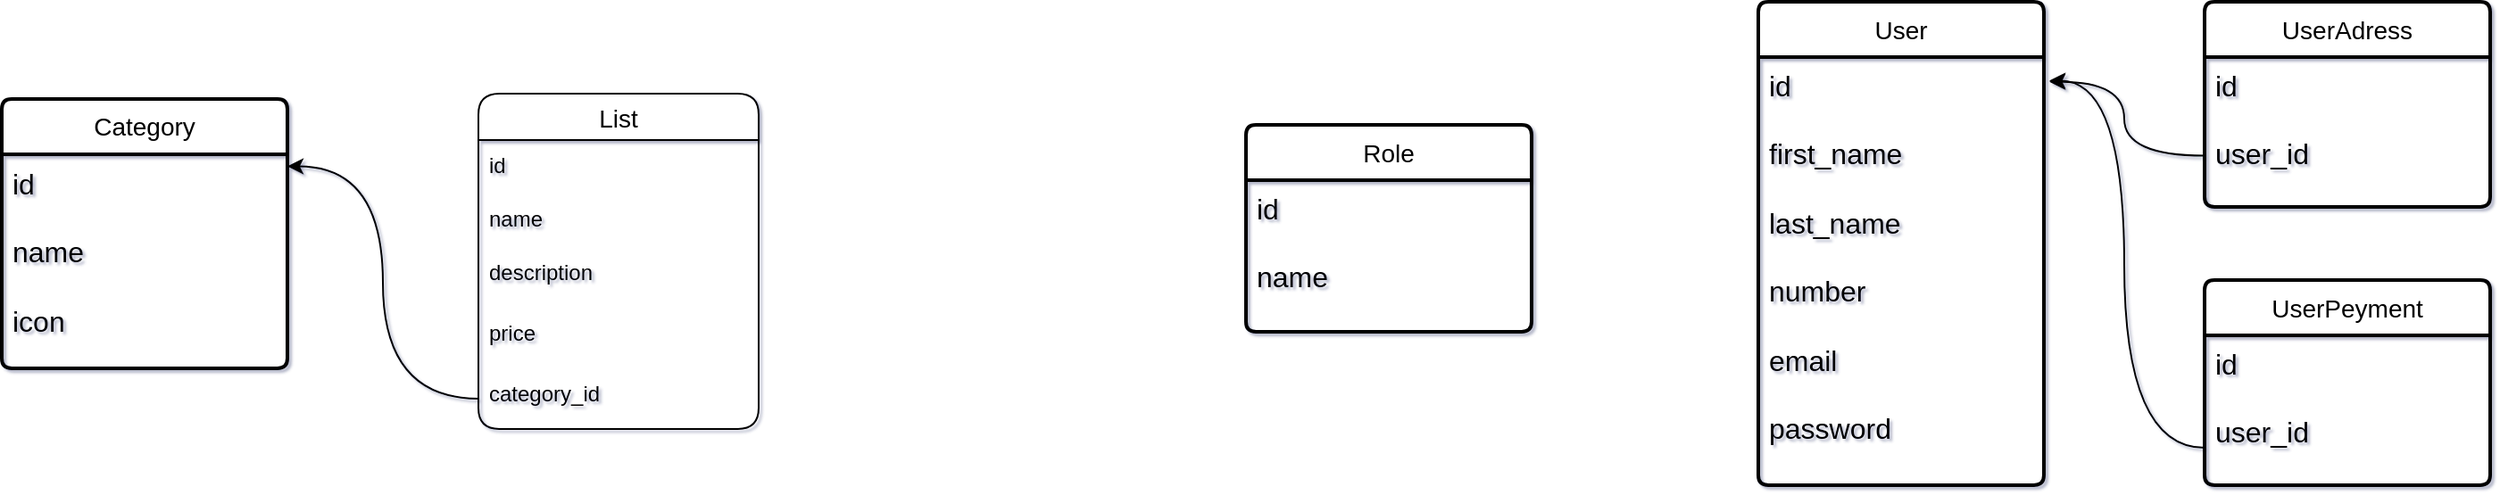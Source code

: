 <mxfile version="21.0.6" type="github"><diagram name="Страница 1" id="fTheadyjRpnRK78WYqbq"><mxGraphModel dx="1262" dy="653" grid="0" gridSize="10" guides="1" tooltips="1" connect="1" arrows="1" fold="1" page="1" pageScale="1" pageWidth="1000000" pageHeight="10000000" math="0" shadow="1"><root><mxCell id="0"/><mxCell id="1" parent="0"/><mxCell id="A0Jyr1s5voUvyjjEp0mo-18" value="User" style="swimlane;childLayout=stackLayout;horizontal=1;startSize=31;horizontalStack=0;rounded=1;fontSize=14;fontStyle=0;strokeWidth=2;resizeParent=0;resizeLast=1;shadow=0;dashed=0;align=center;arcSize=6;whiteSpace=wrap;html=1;" parent="1" vertex="1"><mxGeometry x="5543" y="2206" width="160" height="271" as="geometry"/></mxCell><mxCell id="A0Jyr1s5voUvyjjEp0mo-19" value="&lt;font style=&quot;font-size: 16px;&quot;&gt;id&amp;nbsp;&lt;br&gt;&lt;br&gt;first_name&lt;br&gt;&lt;br&gt;last_name&lt;br&gt;&lt;br&gt;number&lt;br&gt;&lt;br&gt;email&lt;br&gt;&lt;br&gt;password&lt;br&gt;&lt;br&gt;&lt;/font&gt;" style="align=left;strokeColor=none;fillColor=none;spacingLeft=4;fontSize=12;verticalAlign=top;resizable=0;rotatable=0;part=1;html=1;rounded=1;" parent="A0Jyr1s5voUvyjjEp0mo-18" vertex="1"><mxGeometry y="31" width="160" height="240" as="geometry"/></mxCell><mxCell id="FyWeRMMT-RomAjsFLTXM-1" value="Role" style="swimlane;childLayout=stackLayout;horizontal=1;startSize=31;horizontalStack=0;rounded=1;fontSize=14;fontStyle=0;strokeWidth=2;resizeParent=0;resizeLast=1;shadow=0;dashed=0;align=center;arcSize=6;whiteSpace=wrap;html=1;" vertex="1" parent="1"><mxGeometry x="5256" y="2275" width="160" height="116" as="geometry"/></mxCell><mxCell id="FyWeRMMT-RomAjsFLTXM-2" value="&lt;font style=&quot;font-size: 16px;&quot;&gt;id&lt;br&gt;&lt;br&gt;name&lt;br&gt;&lt;/font&gt;" style="align=left;strokeColor=none;fillColor=none;spacingLeft=4;fontSize=12;verticalAlign=top;resizable=0;rotatable=0;part=1;html=1;rounded=1;" vertex="1" parent="FyWeRMMT-RomAjsFLTXM-1"><mxGeometry y="31" width="160" height="85" as="geometry"/></mxCell><mxCell id="FyWeRMMT-RomAjsFLTXM-9" style="edgeStyle=orthogonalEdgeStyle;rounded=1;orthogonalLoop=1;jettySize=auto;html=1;exitX=0;exitY=0.75;exitDx=0;exitDy=0;entryX=1.019;entryY=0.058;entryDx=0;entryDy=0;entryPerimeter=0;curved=1;" edge="1" parent="1" source="FyWeRMMT-RomAjsFLTXM-7" target="A0Jyr1s5voUvyjjEp0mo-19"><mxGeometry relative="1" as="geometry"/></mxCell><mxCell id="FyWeRMMT-RomAjsFLTXM-7" value="UserAdress" style="swimlane;childLayout=stackLayout;horizontal=1;startSize=31;horizontalStack=0;rounded=1;fontSize=14;fontStyle=0;strokeWidth=2;resizeParent=0;resizeLast=1;shadow=0;dashed=0;align=center;arcSize=6;whiteSpace=wrap;html=1;" vertex="1" parent="1"><mxGeometry x="5793" y="2206" width="160" height="115" as="geometry"/></mxCell><mxCell id="FyWeRMMT-RomAjsFLTXM-8" value="&lt;font style=&quot;font-size: 16px;&quot;&gt;id&amp;nbsp;&lt;br&gt;&lt;br&gt;user_id&lt;br&gt;&lt;br&gt;&lt;/font&gt;" style="align=left;strokeColor=none;fillColor=none;spacingLeft=4;fontSize=12;verticalAlign=top;resizable=0;rotatable=0;part=1;html=1;rounded=1;" vertex="1" parent="FyWeRMMT-RomAjsFLTXM-7"><mxGeometry y="31" width="160" height="84" as="geometry"/></mxCell><mxCell id="FyWeRMMT-RomAjsFLTXM-10" value="UserPeyment" style="swimlane;childLayout=stackLayout;horizontal=1;startSize=31;horizontalStack=0;rounded=1;fontSize=14;fontStyle=0;strokeWidth=2;resizeParent=0;resizeLast=1;shadow=0;dashed=0;align=center;arcSize=6;whiteSpace=wrap;html=1;" vertex="1" parent="1"><mxGeometry x="5793" y="2362" width="160" height="115" as="geometry"/></mxCell><mxCell id="FyWeRMMT-RomAjsFLTXM-11" value="&lt;font style=&quot;font-size: 16px;&quot;&gt;id&amp;nbsp;&lt;br&gt;&lt;br&gt;user_id&lt;br&gt;&lt;br&gt;&lt;/font&gt;" style="align=left;strokeColor=none;fillColor=none;spacingLeft=4;fontSize=12;verticalAlign=top;resizable=0;rotatable=0;part=1;html=1;rounded=1;" vertex="1" parent="FyWeRMMT-RomAjsFLTXM-10"><mxGeometry y="31" width="160" height="84" as="geometry"/></mxCell><mxCell id="FyWeRMMT-RomAjsFLTXM-13" style="edgeStyle=orthogonalEdgeStyle;rounded=1;orthogonalLoop=1;jettySize=auto;html=1;exitX=0;exitY=0.75;exitDx=0;exitDy=0;entryX=1.019;entryY=0.055;entryDx=0;entryDy=0;entryPerimeter=0;curved=1;" edge="1" parent="1" source="FyWeRMMT-RomAjsFLTXM-11" target="A0Jyr1s5voUvyjjEp0mo-19"><mxGeometry relative="1" as="geometry"/></mxCell><mxCell id="FyWeRMMT-RomAjsFLTXM-14" value="Category" style="swimlane;childLayout=stackLayout;horizontal=1;startSize=31;horizontalStack=0;rounded=1;fontSize=14;fontStyle=0;strokeWidth=2;resizeParent=0;resizeLast=1;shadow=0;dashed=0;align=center;arcSize=6;whiteSpace=wrap;html=1;" vertex="1" parent="1"><mxGeometry x="4559" y="2260.5" width="160" height="151" as="geometry"/></mxCell><mxCell id="FyWeRMMT-RomAjsFLTXM-15" value="&lt;font style=&quot;font-size: 16px;&quot;&gt;id&lt;br&gt;&lt;br&gt;name&lt;br&gt;&lt;br&gt;icon&lt;br&gt;&lt;/font&gt;" style="align=left;strokeColor=none;fillColor=none;spacingLeft=4;fontSize=12;verticalAlign=top;resizable=0;rotatable=0;part=1;html=1;rounded=1;" vertex="1" parent="FyWeRMMT-RomAjsFLTXM-14"><mxGeometry y="31" width="160" height="120" as="geometry"/></mxCell><mxCell id="FyWeRMMT-RomAjsFLTXM-23" value="List" style="swimlane;fontStyle=0;childLayout=stackLayout;horizontal=1;startSize=26;horizontalStack=0;resizeParent=1;resizeParentMax=0;resizeLast=0;collapsible=1;marginBottom=0;align=center;fontSize=14;rounded=1;" vertex="1" parent="1"><mxGeometry x="4826" y="2257.5" width="157" height="188" as="geometry"/></mxCell><mxCell id="FyWeRMMT-RomAjsFLTXM-24" value="id&lt;br&gt;" style="text;strokeColor=none;fillColor=none;spacingLeft=4;spacingRight=4;overflow=hidden;rotatable=0;points=[[0,0.5],[1,0.5]];portConstraint=eastwest;fontSize=12;whiteSpace=wrap;html=1;rounded=1;" vertex="1" parent="FyWeRMMT-RomAjsFLTXM-23"><mxGeometry y="26" width="157" height="30" as="geometry"/></mxCell><mxCell id="FyWeRMMT-RomAjsFLTXM-25" value="name" style="text;strokeColor=none;fillColor=none;spacingLeft=4;spacingRight=4;overflow=hidden;rotatable=0;points=[[0,0.5],[1,0.5]];portConstraint=eastwest;fontSize=12;whiteSpace=wrap;html=1;rounded=1;" vertex="1" parent="FyWeRMMT-RomAjsFLTXM-23"><mxGeometry y="56" width="157" height="30" as="geometry"/></mxCell><mxCell id="FyWeRMMT-RomAjsFLTXM-26" value="description&lt;br&gt;" style="text;strokeColor=none;fillColor=none;spacingLeft=4;spacingRight=4;overflow=hidden;rotatable=0;points=[[0,0.5],[1,0.5]];portConstraint=eastwest;fontSize=12;whiteSpace=wrap;html=1;rounded=1;" vertex="1" parent="FyWeRMMT-RomAjsFLTXM-23"><mxGeometry y="86" width="157" height="34" as="geometry"/></mxCell><mxCell id="FyWeRMMT-RomAjsFLTXM-28" value="price" style="text;strokeColor=none;fillColor=none;spacingLeft=4;spacingRight=4;overflow=hidden;rotatable=0;points=[[0,0.5],[1,0.5]];portConstraint=eastwest;fontSize=12;whiteSpace=wrap;html=1;rounded=1;" vertex="1" parent="FyWeRMMT-RomAjsFLTXM-23"><mxGeometry y="120" width="157" height="34" as="geometry"/></mxCell><mxCell id="FyWeRMMT-RomAjsFLTXM-29" value="category_id" style="text;strokeColor=none;fillColor=none;spacingLeft=4;spacingRight=4;overflow=hidden;rotatable=0;points=[[0,0.5],[1,0.5]];portConstraint=eastwest;fontSize=12;whiteSpace=wrap;html=1;rounded=1;" vertex="1" parent="FyWeRMMT-RomAjsFLTXM-23"><mxGeometry y="154" width="157" height="34" as="geometry"/></mxCell><mxCell id="FyWeRMMT-RomAjsFLTXM-30" style="edgeStyle=orthogonalEdgeStyle;rounded=1;orthogonalLoop=1;jettySize=auto;html=1;entryX=1;entryY=0.25;entryDx=0;entryDy=0;curved=1;" edge="1" parent="1" source="FyWeRMMT-RomAjsFLTXM-29" target="FyWeRMMT-RomAjsFLTXM-14"><mxGeometry relative="1" as="geometry"/></mxCell></root></mxGraphModel></diagram></mxfile>
